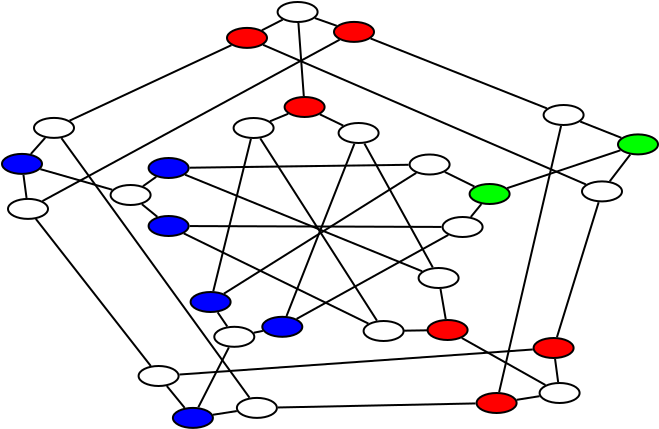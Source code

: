 <?xml version="1.0" encoding="UTF-8"?>
<dia:diagram xmlns:dia="http://www.lysator.liu.se/~alla/dia/">
  <dia:layer name="Background" visible="true" active="true">
    <dia:object type="Standard - Ellipse" version="0" id="O0">
      <dia:attribute name="obj_pos">
        <dia:point val="13.5,6.45"/>
      </dia:attribute>
      <dia:attribute name="obj_bb">
        <dia:rectangle val="13.45,6.4;15.55,7.5"/>
      </dia:attribute>
      <dia:attribute name="elem_corner">
        <dia:point val="13.5,6.45"/>
      </dia:attribute>
      <dia:attribute name="elem_width">
        <dia:real val="2"/>
      </dia:attribute>
      <dia:attribute name="elem_height">
        <dia:real val="1"/>
      </dia:attribute>
    </dia:object>
    <dia:object type="Standard - Ellipse" version="0" id="O1">
      <dia:attribute name="obj_pos">
        <dia:point val="18.75,6.7"/>
      </dia:attribute>
      <dia:attribute name="obj_bb">
        <dia:rectangle val="18.7,6.65;20.8,7.75"/>
      </dia:attribute>
      <dia:attribute name="elem_corner">
        <dia:point val="18.75,6.7"/>
      </dia:attribute>
      <dia:attribute name="elem_width">
        <dia:real val="2"/>
      </dia:attribute>
      <dia:attribute name="elem_height">
        <dia:real val="1"/>
      </dia:attribute>
    </dia:object>
    <dia:object type="Standard - Ellipse" version="0" id="O2">
      <dia:attribute name="obj_pos">
        <dia:point val="16.05,5.4"/>
      </dia:attribute>
      <dia:attribute name="obj_bb">
        <dia:rectangle val="16,5.35;18.1,6.45"/>
      </dia:attribute>
      <dia:attribute name="elem_corner">
        <dia:point val="16.05,5.4"/>
      </dia:attribute>
      <dia:attribute name="elem_width">
        <dia:real val="2"/>
      </dia:attribute>
      <dia:attribute name="elem_height">
        <dia:real val="1"/>
      </dia:attribute>
      <dia:attribute name="border_width">
        <dia:real val="0.1"/>
      </dia:attribute>
      <dia:attribute name="inner_color">
        <dia:color val="#ff0000"/>
      </dia:attribute>
    </dia:object>
    <dia:object type="Standard - Line" version="0" id="O3">
      <dia:attribute name="obj_pos">
        <dia:point val="15.318,6.613"/>
      </dia:attribute>
      <dia:attribute name="obj_bb">
        <dia:rectangle val="15.253,6.172;16.297,6.678"/>
      </dia:attribute>
      <dia:attribute name="conn_endpoints">
        <dia:point val="15.318,6.613"/>
        <dia:point val="16.232,6.237"/>
      </dia:attribute>
      <dia:attribute name="numcp">
        <dia:int val="1"/>
      </dia:attribute>
      <dia:connections>
        <dia:connection handle="0" to="O0" connection="8"/>
        <dia:connection handle="1" to="O2" connection="8"/>
      </dia:connections>
    </dia:object>
    <dia:object type="Standard - Line" version="0" id="O4">
      <dia:attribute name="obj_pos">
        <dia:point val="17.815,6.268"/>
      </dia:attribute>
      <dia:attribute name="obj_bb">
        <dia:rectangle val="17.749,6.202;19.051,6.898"/>
      </dia:attribute>
      <dia:attribute name="conn_endpoints">
        <dia:point val="17.815,6.268"/>
        <dia:point val="18.985,6.832"/>
      </dia:attribute>
      <dia:attribute name="numcp">
        <dia:int val="1"/>
      </dia:attribute>
      <dia:connections>
        <dia:connection handle="0" to="O2" connection="8"/>
        <dia:connection handle="1" to="O1" connection="8"/>
      </dia:connections>
    </dia:object>
    <dia:object type="Standard - Ellipse" version="0" id="O5">
      <dia:attribute name="obj_pos">
        <dia:point val="13.17,1.945"/>
      </dia:attribute>
      <dia:attribute name="obj_bb">
        <dia:rectangle val="13.12,1.895;15.22,2.995"/>
      </dia:attribute>
      <dia:attribute name="elem_corner">
        <dia:point val="13.17,1.945"/>
      </dia:attribute>
      <dia:attribute name="elem_width">
        <dia:real val="2"/>
      </dia:attribute>
      <dia:attribute name="elem_height">
        <dia:real val="1"/>
      </dia:attribute>
      <dia:attribute name="border_width">
        <dia:real val="0.1"/>
      </dia:attribute>
      <dia:attribute name="inner_color">
        <dia:color val="#ff0000"/>
      </dia:attribute>
      <dia:attribute name="aspect">
        <dia:enum val="1"/>
      </dia:attribute>
    </dia:object>
    <dia:object type="Standard - Ellipse" version="0" id="O6">
      <dia:attribute name="obj_pos">
        <dia:point val="18.52,1.645"/>
      </dia:attribute>
      <dia:attribute name="obj_bb">
        <dia:rectangle val="18.47,1.595;20.57,2.695"/>
      </dia:attribute>
      <dia:attribute name="elem_corner">
        <dia:point val="18.52,1.645"/>
      </dia:attribute>
      <dia:attribute name="elem_width">
        <dia:real val="2"/>
      </dia:attribute>
      <dia:attribute name="elem_height">
        <dia:real val="1"/>
      </dia:attribute>
      <dia:attribute name="border_width">
        <dia:real val="0.1"/>
      </dia:attribute>
      <dia:attribute name="inner_color">
        <dia:color val="#ff0000"/>
      </dia:attribute>
    </dia:object>
    <dia:object type="Standard - Ellipse" version="0" id="O7">
      <dia:attribute name="obj_pos">
        <dia:point val="15.7,0.65"/>
      </dia:attribute>
      <dia:attribute name="obj_bb">
        <dia:rectangle val="15.65,0.6;17.75,1.7"/>
      </dia:attribute>
      <dia:attribute name="elem_corner">
        <dia:point val="15.7,0.65"/>
      </dia:attribute>
      <dia:attribute name="elem_width">
        <dia:real val="2"/>
      </dia:attribute>
      <dia:attribute name="elem_height">
        <dia:real val="1"/>
      </dia:attribute>
    </dia:object>
    <dia:object type="Standard - Line" version="0" id="O8">
      <dia:attribute name="obj_pos">
        <dia:point val="14.912,2.065"/>
      </dia:attribute>
      <dia:attribute name="obj_bb">
        <dia:rectangle val="14.845,1.463;16.025,2.132"/>
      </dia:attribute>
      <dia:attribute name="conn_endpoints">
        <dia:point val="14.912,2.065"/>
        <dia:point val="15.958,1.53"/>
      </dia:attribute>
      <dia:attribute name="numcp">
        <dia:int val="1"/>
      </dia:attribute>
      <dia:connections>
        <dia:connection handle="0" to="O5" connection="8"/>
        <dia:connection handle="1" to="O7" connection="8"/>
      </dia:connections>
    </dia:object>
    <dia:object type="Standard - Line" version="0" id="O9">
      <dia:attribute name="obj_pos">
        <dia:point val="17.562,1.454"/>
      </dia:attribute>
      <dia:attribute name="obj_bb">
        <dia:rectangle val="17.498,1.39;18.722,1.905"/>
      </dia:attribute>
      <dia:attribute name="conn_endpoints">
        <dia:point val="17.562,1.454"/>
        <dia:point val="18.658,1.841"/>
      </dia:attribute>
      <dia:attribute name="numcp">
        <dia:int val="1"/>
      </dia:attribute>
      <dia:connections>
        <dia:connection handle="0" to="O7" connection="8"/>
        <dia:connection handle="1" to="O6" connection="8"/>
      </dia:connections>
    </dia:object>
    <dia:object type="Standard - Line" version="0" id="O10">
      <dia:attribute name="obj_pos">
        <dia:point val="16.74,1.699"/>
      </dia:attribute>
      <dia:attribute name="obj_bb">
        <dia:rectangle val="16.687,1.645;17.063,5.405"/>
      </dia:attribute>
      <dia:attribute name="conn_endpoints">
        <dia:point val="16.74,1.699"/>
        <dia:point val="17.01,5.351"/>
      </dia:attribute>
      <dia:attribute name="numcp">
        <dia:int val="1"/>
      </dia:attribute>
      <dia:connections>
        <dia:connection handle="0" to="O7" connection="8"/>
        <dia:connection handle="1" to="O2" connection="8"/>
      </dia:connections>
    </dia:object>
    <dia:object type="Standard - Ellipse" version="0" id="O11">
      <dia:attribute name="obj_pos">
        <dia:point val="9.25,11.35"/>
      </dia:attribute>
      <dia:attribute name="obj_bb">
        <dia:rectangle val="9.2,11.3;11.3,12.4"/>
      </dia:attribute>
      <dia:attribute name="elem_corner">
        <dia:point val="9.25,11.35"/>
      </dia:attribute>
      <dia:attribute name="elem_width">
        <dia:real val="2"/>
      </dia:attribute>
      <dia:attribute name="elem_height">
        <dia:real val="1"/>
      </dia:attribute>
      <dia:attribute name="border_width">
        <dia:real val="0.1"/>
      </dia:attribute>
      <dia:attribute name="inner_color">
        <dia:color val="#0000ff"/>
      </dia:attribute>
    </dia:object>
    <dia:object type="Standard - Ellipse" version="0" id="O12">
      <dia:attribute name="obj_pos">
        <dia:point val="9.25,8.45"/>
      </dia:attribute>
      <dia:attribute name="obj_bb">
        <dia:rectangle val="9.2,8.4;11.3,9.5"/>
      </dia:attribute>
      <dia:attribute name="elem_corner">
        <dia:point val="9.25,8.45"/>
      </dia:attribute>
      <dia:attribute name="elem_width">
        <dia:real val="2"/>
      </dia:attribute>
      <dia:attribute name="elem_height">
        <dia:real val="1"/>
      </dia:attribute>
      <dia:attribute name="border_width">
        <dia:real val="0.1"/>
      </dia:attribute>
      <dia:attribute name="inner_color">
        <dia:color val="#0000ff"/>
      </dia:attribute>
    </dia:object>
    <dia:object type="Standard - Ellipse" version="0" id="O13">
      <dia:attribute name="obj_pos">
        <dia:point val="7.35,9.8"/>
      </dia:attribute>
      <dia:attribute name="obj_bb">
        <dia:rectangle val="7.3,9.75;9.4,10.85"/>
      </dia:attribute>
      <dia:attribute name="elem_corner">
        <dia:point val="7.35,9.8"/>
      </dia:attribute>
      <dia:attribute name="elem_width">
        <dia:real val="2"/>
      </dia:attribute>
      <dia:attribute name="elem_height">
        <dia:real val="1"/>
      </dia:attribute>
    </dia:object>
    <dia:object type="Standard - Line" version="0" id="O14">
      <dia:attribute name="obj_pos">
        <dia:point val="9.688,11.392"/>
      </dia:attribute>
      <dia:attribute name="obj_bb">
        <dia:rectangle val="8.841,10.688;9.759,11.462"/>
      </dia:attribute>
      <dia:attribute name="conn_endpoints">
        <dia:point val="9.688,11.392"/>
        <dia:point val="8.912,10.758"/>
      </dia:attribute>
      <dia:attribute name="numcp">
        <dia:int val="1"/>
      </dia:attribute>
      <dia:connections>
        <dia:connection handle="0" to="O11" connection="8"/>
        <dia:connection handle="1" to="O13" connection="8"/>
      </dia:connections>
    </dia:object>
    <dia:object type="Standard - Line" version="0" id="O15">
      <dia:attribute name="obj_pos">
        <dia:point val="8.966,9.862"/>
      </dia:attribute>
      <dia:attribute name="obj_bb">
        <dia:rectangle val="8.897,9.318;9.703,9.932"/>
      </dia:attribute>
      <dia:attribute name="conn_endpoints">
        <dia:point val="8.966,9.862"/>
        <dia:point val="9.634,9.388"/>
      </dia:attribute>
      <dia:attribute name="numcp">
        <dia:int val="1"/>
      </dia:attribute>
      <dia:connections>
        <dia:connection handle="0" to="O13" connection="8"/>
        <dia:connection handle="1" to="O12" connection="8"/>
      </dia:connections>
    </dia:object>
    <dia:object type="Standard - Ellipse" version="0" id="O16">
      <dia:attribute name="obj_pos">
        <dia:point val="2.22,10.495"/>
      </dia:attribute>
      <dia:attribute name="obj_bb">
        <dia:rectangle val="2.17,10.445;4.27,11.545"/>
      </dia:attribute>
      <dia:attribute name="elem_corner">
        <dia:point val="2.22,10.495"/>
      </dia:attribute>
      <dia:attribute name="elem_width">
        <dia:real val="2"/>
      </dia:attribute>
      <dia:attribute name="elem_height">
        <dia:real val="1"/>
      </dia:attribute>
    </dia:object>
    <dia:object type="Standard - Ellipse" version="0" id="O17">
      <dia:attribute name="obj_pos">
        <dia:point val="3.52,6.445"/>
      </dia:attribute>
      <dia:attribute name="obj_bb">
        <dia:rectangle val="3.47,6.395;5.57,7.495"/>
      </dia:attribute>
      <dia:attribute name="elem_corner">
        <dia:point val="3.52,6.445"/>
      </dia:attribute>
      <dia:attribute name="elem_width">
        <dia:real val="2"/>
      </dia:attribute>
      <dia:attribute name="elem_height">
        <dia:real val="1"/>
      </dia:attribute>
    </dia:object>
    <dia:object type="Standard - Ellipse" version="0" id="O18">
      <dia:attribute name="obj_pos">
        <dia:point val="1.92,8.245"/>
      </dia:attribute>
      <dia:attribute name="obj_bb">
        <dia:rectangle val="1.87,8.195;3.97,9.295"/>
      </dia:attribute>
      <dia:attribute name="elem_corner">
        <dia:point val="1.92,8.245"/>
      </dia:attribute>
      <dia:attribute name="elem_width">
        <dia:real val="2"/>
      </dia:attribute>
      <dia:attribute name="elem_height">
        <dia:real val="1"/>
      </dia:attribute>
      <dia:attribute name="border_width">
        <dia:real val="0.1"/>
      </dia:attribute>
      <dia:attribute name="inner_color">
        <dia:color val="#0000ff"/>
      </dia:attribute>
    </dia:object>
    <dia:object type="Standard - Line" version="0" id="O19">
      <dia:attribute name="obj_pos">
        <dia:point val="3.147,10.448"/>
      </dia:attribute>
      <dia:attribute name="obj_bb">
        <dia:rectangle val="2.937,9.236;3.203,10.504"/>
      </dia:attribute>
      <dia:attribute name="conn_endpoints">
        <dia:point val="3.147,10.448"/>
        <dia:point val="2.993,9.292"/>
      </dia:attribute>
      <dia:attribute name="numcp">
        <dia:int val="1"/>
      </dia:attribute>
      <dia:connections>
        <dia:connection handle="0" to="O16" connection="8"/>
        <dia:connection handle="1" to="O18" connection="8"/>
      </dia:connections>
    </dia:object>
    <dia:object type="Standard - Line" version="0" id="O20">
      <dia:attribute name="obj_pos">
        <dia:point val="3.359,8.251"/>
      </dia:attribute>
      <dia:attribute name="obj_bb">
        <dia:rectangle val="3.289,7.369;4.151,8.321"/>
      </dia:attribute>
      <dia:attribute name="conn_endpoints">
        <dia:point val="3.359,8.251"/>
        <dia:point val="4.081,7.439"/>
      </dia:attribute>
      <dia:attribute name="numcp">
        <dia:int val="1"/>
      </dia:attribute>
      <dia:connections>
        <dia:connection handle="0" to="O18" connection="8"/>
        <dia:connection handle="1" to="O17" connection="8"/>
      </dia:connections>
    </dia:object>
    <dia:object type="Standard - Line" version="0" id="O21">
      <dia:attribute name="obj_pos">
        <dia:point val="3.835,9.007"/>
      </dia:attribute>
      <dia:attribute name="obj_bb">
        <dia:rectangle val="3.774,8.945;7.496,10.1"/>
      </dia:attribute>
      <dia:attribute name="conn_endpoints">
        <dia:point val="3.835,9.007"/>
        <dia:point val="7.435,10.038"/>
      </dia:attribute>
      <dia:attribute name="numcp">
        <dia:int val="1"/>
      </dia:attribute>
      <dia:connections>
        <dia:connection handle="0" to="O18" connection="8"/>
        <dia:connection handle="1" to="O13" connection="8"/>
      </dia:connections>
    </dia:object>
    <dia:object type="Standard - Ellipse" version="0" id="O22">
      <dia:attribute name="obj_pos">
        <dia:point val="25.65,20.2"/>
      </dia:attribute>
      <dia:attribute name="obj_bb">
        <dia:rectangle val="25.6,20.15;27.7,21.25"/>
      </dia:attribute>
      <dia:attribute name="elem_corner">
        <dia:point val="25.65,20.2"/>
      </dia:attribute>
      <dia:attribute name="elem_width">
        <dia:real val="2"/>
      </dia:attribute>
      <dia:attribute name="elem_height">
        <dia:real val="1"/>
      </dia:attribute>
      <dia:attribute name="border_width">
        <dia:real val="0.1"/>
      </dia:attribute>
      <dia:attribute name="inner_color">
        <dia:color val="#ff0000"/>
      </dia:attribute>
    </dia:object>
    <dia:object type="Standard - Ellipse" version="0" id="O23">
      <dia:attribute name="obj_pos">
        <dia:point val="28.5,17.45"/>
      </dia:attribute>
      <dia:attribute name="obj_bb">
        <dia:rectangle val="28.45,17.4;30.55,18.5"/>
      </dia:attribute>
      <dia:attribute name="elem_corner">
        <dia:point val="28.5,17.45"/>
      </dia:attribute>
      <dia:attribute name="elem_width">
        <dia:real val="2"/>
      </dia:attribute>
      <dia:attribute name="elem_height">
        <dia:real val="1"/>
      </dia:attribute>
      <dia:attribute name="border_width">
        <dia:real val="0.1"/>
      </dia:attribute>
      <dia:attribute name="inner_color">
        <dia:color val="#ff0000"/>
      </dia:attribute>
    </dia:object>
    <dia:object type="Standard - Ellipse" version="0" id="O24">
      <dia:attribute name="obj_pos">
        <dia:point val="28.8,19.7"/>
      </dia:attribute>
      <dia:attribute name="obj_bb">
        <dia:rectangle val="28.75,19.65;30.85,20.75"/>
      </dia:attribute>
      <dia:attribute name="elem_corner">
        <dia:point val="28.8,19.7"/>
      </dia:attribute>
      <dia:attribute name="elem_width">
        <dia:real val="2"/>
      </dia:attribute>
      <dia:attribute name="elem_height">
        <dia:real val="1"/>
      </dia:attribute>
    </dia:object>
    <dia:object type="Standard - Line" version="0" id="O25">
      <dia:attribute name="obj_pos">
        <dia:point val="27.65,20.541"/>
      </dia:attribute>
      <dia:attribute name="obj_bb">
        <dia:rectangle val="27.593,20.302;28.858,20.599"/>
      </dia:attribute>
      <dia:attribute name="conn_endpoints">
        <dia:point val="27.65,20.541"/>
        <dia:point val="28.8,20.359"/>
      </dia:attribute>
      <dia:attribute name="numcp">
        <dia:int val="1"/>
      </dia:attribute>
      <dia:connections>
        <dia:connection handle="0" to="O22" connection="8"/>
        <dia:connection handle="1" to="O24" connection="8"/>
      </dia:connections>
    </dia:object>
    <dia:object type="Standard - Line" version="0" id="O26">
      <dia:attribute name="obj_pos">
        <dia:point val="29.727,19.653"/>
      </dia:attribute>
      <dia:attribute name="obj_bb">
        <dia:rectangle val="29.517,18.441;29.783,19.709"/>
      </dia:attribute>
      <dia:attribute name="conn_endpoints">
        <dia:point val="29.727,19.653"/>
        <dia:point val="29.573,18.497"/>
      </dia:attribute>
      <dia:attribute name="numcp">
        <dia:int val="1"/>
      </dia:attribute>
      <dia:connections>
        <dia:connection handle="0" to="O24" connection="8"/>
        <dia:connection handle="1" to="O23" connection="8"/>
      </dia:connections>
    </dia:object>
    <dia:object type="Standard - Ellipse" version="0" id="O27">
      <dia:attribute name="obj_pos">
        <dia:point val="20,16.6"/>
      </dia:attribute>
      <dia:attribute name="obj_bb">
        <dia:rectangle val="19.95,16.55;22.05,17.65"/>
      </dia:attribute>
      <dia:attribute name="elem_corner">
        <dia:point val="20,16.6"/>
      </dia:attribute>
      <dia:attribute name="elem_width">
        <dia:real val="2"/>
      </dia:attribute>
      <dia:attribute name="elem_height">
        <dia:real val="1"/>
      </dia:attribute>
    </dia:object>
    <dia:object type="Standard - Ellipse" version="0" id="O28">
      <dia:attribute name="obj_pos">
        <dia:point val="22.75,13.95"/>
      </dia:attribute>
      <dia:attribute name="obj_bb">
        <dia:rectangle val="22.7,13.9;24.8,15"/>
      </dia:attribute>
      <dia:attribute name="elem_corner">
        <dia:point val="22.75,13.95"/>
      </dia:attribute>
      <dia:attribute name="elem_width">
        <dia:real val="2"/>
      </dia:attribute>
      <dia:attribute name="elem_height">
        <dia:real val="1"/>
      </dia:attribute>
    </dia:object>
    <dia:object type="Standard - Ellipse" version="0" id="O29">
      <dia:attribute name="obj_pos">
        <dia:point val="23.2,16.55"/>
      </dia:attribute>
      <dia:attribute name="obj_bb">
        <dia:rectangle val="23.15,16.5;25.25,17.6"/>
      </dia:attribute>
      <dia:attribute name="elem_corner">
        <dia:point val="23.2,16.55"/>
      </dia:attribute>
      <dia:attribute name="elem_width">
        <dia:real val="2"/>
      </dia:attribute>
      <dia:attribute name="elem_height">
        <dia:real val="1"/>
      </dia:attribute>
      <dia:attribute name="border_width">
        <dia:real val="0.1"/>
      </dia:attribute>
      <dia:attribute name="inner_color">
        <dia:color val="#ff0000"/>
      </dia:attribute>
    </dia:object>
    <dia:object type="Standard - Line" version="0" id="O30">
      <dia:attribute name="obj_pos">
        <dia:point val="22.025,17.084"/>
      </dia:attribute>
      <dia:attribute name="obj_bb">
        <dia:rectangle val="21.974,17.015;23.226,17.135"/>
      </dia:attribute>
      <dia:attribute name="conn_endpoints">
        <dia:point val="22.025,17.084"/>
        <dia:point val="23.175,17.066"/>
      </dia:attribute>
      <dia:attribute name="numcp">
        <dia:int val="1"/>
      </dia:attribute>
      <dia:connections>
        <dia:connection handle="0" to="O27" connection="8"/>
        <dia:connection handle="1" to="O29" connection="8"/>
      </dia:connections>
    </dia:object>
    <dia:object type="Standard - Line" version="0" id="O31">
      <dia:attribute name="obj_pos">
        <dia:point val="24.105,16.503"/>
      </dia:attribute>
      <dia:attribute name="obj_bb">
        <dia:rectangle val="23.787,14.94;24.163,16.56"/>
      </dia:attribute>
      <dia:attribute name="conn_endpoints">
        <dia:point val="24.105,16.503"/>
        <dia:point val="23.845,14.998"/>
      </dia:attribute>
      <dia:attribute name="numcp">
        <dia:int val="1"/>
      </dia:attribute>
      <dia:connections>
        <dia:connection handle="0" to="O29" connection="8"/>
        <dia:connection handle="1" to="O28" connection="8"/>
      </dia:connections>
    </dia:object>
    <dia:object type="Standard - Line" version="0" id="O32">
      <dia:attribute name="obj_pos">
        <dia:point val="24.907,17.448"/>
      </dia:attribute>
      <dia:attribute name="obj_bb">
        <dia:rectangle val="24.839,17.38;29.161,19.87"/>
      </dia:attribute>
      <dia:attribute name="conn_endpoints">
        <dia:point val="24.907,17.448"/>
        <dia:point val="29.093,19.802"/>
      </dia:attribute>
      <dia:attribute name="numcp">
        <dia:int val="1"/>
      </dia:attribute>
      <dia:connections>
        <dia:connection handle="0" to="O29" connection="8"/>
        <dia:connection handle="1" to="O24" connection="8"/>
      </dia:connections>
    </dia:object>
    <dia:object type="Standard - Ellipse" version="0" id="O33">
      <dia:attribute name="obj_pos">
        <dia:point val="8.75,18.85"/>
      </dia:attribute>
      <dia:attribute name="obj_bb">
        <dia:rectangle val="8.7,18.8;10.8,19.9"/>
      </dia:attribute>
      <dia:attribute name="elem_corner">
        <dia:point val="8.75,18.85"/>
      </dia:attribute>
      <dia:attribute name="elem_width">
        <dia:real val="2"/>
      </dia:attribute>
      <dia:attribute name="elem_height">
        <dia:real val="1"/>
      </dia:attribute>
    </dia:object>
    <dia:object type="Standard - Ellipse" version="0" id="O34">
      <dia:attribute name="obj_pos">
        <dia:point val="13.665,20.445"/>
      </dia:attribute>
      <dia:attribute name="obj_bb">
        <dia:rectangle val="13.615,20.395;15.715,21.495"/>
      </dia:attribute>
      <dia:attribute name="elem_corner">
        <dia:point val="13.665,20.445"/>
      </dia:attribute>
      <dia:attribute name="elem_width">
        <dia:real val="2"/>
      </dia:attribute>
      <dia:attribute name="elem_height">
        <dia:real val="1"/>
      </dia:attribute>
    </dia:object>
    <dia:object type="Standard - Ellipse" version="0" id="O35">
      <dia:attribute name="obj_pos">
        <dia:point val="10.465,20.945"/>
      </dia:attribute>
      <dia:attribute name="obj_bb">
        <dia:rectangle val="10.415,20.895;12.515,21.995"/>
      </dia:attribute>
      <dia:attribute name="elem_corner">
        <dia:point val="10.465,20.945"/>
      </dia:attribute>
      <dia:attribute name="elem_width">
        <dia:real val="2"/>
      </dia:attribute>
      <dia:attribute name="elem_height">
        <dia:real val="1"/>
      </dia:attribute>
      <dia:attribute name="border_width">
        <dia:real val="0.1"/>
      </dia:attribute>
      <dia:attribute name="inner_color">
        <dia:color val="#0000ff"/>
      </dia:attribute>
      <dia:attribute name="aspect">
        <dia:enum val="1"/>
      </dia:attribute>
    </dia:object>
    <dia:object type="Standard - Line" version="0" id="O36">
      <dia:attribute name="obj_pos">
        <dia:point val="10.161,19.852"/>
      </dia:attribute>
      <dia:attribute name="obj_bb">
        <dia:rectangle val="10.09,19.781;11.125,21.014"/>
      </dia:attribute>
      <dia:attribute name="conn_endpoints">
        <dia:point val="10.161,19.852"/>
        <dia:point val="11.055,20.944"/>
      </dia:attribute>
      <dia:attribute name="numcp">
        <dia:int val="1"/>
      </dia:attribute>
      <dia:connections>
        <dia:connection handle="0" to="O33" connection="8"/>
        <dia:connection handle="1" to="O35" connection="8"/>
      </dia:connections>
    </dia:object>
    <dia:object type="Standard - Line" version="0" id="O37">
      <dia:attribute name="obj_pos">
        <dia:point val="12.469,21.288"/>
      </dia:attribute>
      <dia:attribute name="obj_bb">
        <dia:rectangle val="12.412,21.045;13.718,21.345"/>
      </dia:attribute>
      <dia:attribute name="conn_endpoints">
        <dia:point val="12.469,21.288"/>
        <dia:point val="13.661,21.102"/>
      </dia:attribute>
      <dia:attribute name="numcp">
        <dia:int val="1"/>
      </dia:attribute>
      <dia:connections>
        <dia:connection handle="0" to="O35" connection="8"/>
        <dia:connection handle="1" to="O34" connection="8"/>
      </dia:connections>
    </dia:object>
    <dia:object type="Standard - Ellipse" version="0" id="O38">
      <dia:attribute name="obj_pos">
        <dia:point val="11.35,15.15"/>
      </dia:attribute>
      <dia:attribute name="obj_bb">
        <dia:rectangle val="11.3,15.1;13.4,16.2"/>
      </dia:attribute>
      <dia:attribute name="elem_corner">
        <dia:point val="11.35,15.15"/>
      </dia:attribute>
      <dia:attribute name="elem_width">
        <dia:real val="2"/>
      </dia:attribute>
      <dia:attribute name="elem_height">
        <dia:real val="1"/>
      </dia:attribute>
      <dia:attribute name="border_width">
        <dia:real val="0.1"/>
      </dia:attribute>
      <dia:attribute name="inner_color">
        <dia:color val="#0000ff"/>
      </dia:attribute>
    </dia:object>
    <dia:object type="Standard - Ellipse" version="0" id="O39">
      <dia:attribute name="obj_pos">
        <dia:point val="14.935,16.39"/>
      </dia:attribute>
      <dia:attribute name="obj_bb">
        <dia:rectangle val="14.885,16.34;16.985,17.44"/>
      </dia:attribute>
      <dia:attribute name="elem_corner">
        <dia:point val="14.935,16.39"/>
      </dia:attribute>
      <dia:attribute name="elem_width">
        <dia:real val="2"/>
      </dia:attribute>
      <dia:attribute name="elem_height">
        <dia:real val="1"/>
      </dia:attribute>
      <dia:attribute name="border_width">
        <dia:real val="0.1"/>
      </dia:attribute>
      <dia:attribute name="inner_color">
        <dia:color val="#0000ff"/>
      </dia:attribute>
    </dia:object>
    <dia:object type="Standard - Ellipse" version="0" id="O40">
      <dia:attribute name="obj_pos">
        <dia:point val="12.535,16.89"/>
      </dia:attribute>
      <dia:attribute name="obj_bb">
        <dia:rectangle val="12.485,16.84;14.585,17.94"/>
      </dia:attribute>
      <dia:attribute name="elem_corner">
        <dia:point val="12.535,16.89"/>
      </dia:attribute>
      <dia:attribute name="elem_width">
        <dia:real val="2"/>
      </dia:attribute>
      <dia:attribute name="elem_height">
        <dia:real val="1"/>
      </dia:attribute>
    </dia:object>
    <dia:object type="Standard - Line" version="0" id="O41">
      <dia:attribute name="obj_pos">
        <dia:point val="12.7,16.164"/>
      </dia:attribute>
      <dia:attribute name="obj_bb">
        <dia:rectangle val="12.631,16.095;13.254,16.945"/>
      </dia:attribute>
      <dia:attribute name="conn_endpoints">
        <dia:point val="12.7,16.164"/>
        <dia:point val="13.185,16.876"/>
      </dia:attribute>
      <dia:attribute name="numcp">
        <dia:int val="1"/>
      </dia:attribute>
      <dia:connections>
        <dia:connection handle="0" to="O38" connection="8"/>
        <dia:connection handle="1" to="O40" connection="8"/>
      </dia:connections>
    </dia:object>
    <dia:object type="Standard - Line" version="0" id="O42">
      <dia:attribute name="obj_pos">
        <dia:point val="14.507,17.188"/>
      </dia:attribute>
      <dia:attribute name="obj_bb">
        <dia:rectangle val="14.447,17.033;15.023,17.247"/>
      </dia:attribute>
      <dia:attribute name="conn_endpoints">
        <dia:point val="14.507,17.188"/>
        <dia:point val="14.963,17.092"/>
      </dia:attribute>
      <dia:attribute name="numcp">
        <dia:int val="1"/>
      </dia:attribute>
      <dia:connections>
        <dia:connection handle="0" to="O40" connection="8"/>
        <dia:connection handle="1" to="O39" connection="8"/>
      </dia:connections>
    </dia:object>
    <dia:object type="Standard - Line" version="0" id="O43">
      <dia:attribute name="obj_pos">
        <dia:point val="13.265,17.919"/>
      </dia:attribute>
      <dia:attribute name="obj_bb">
        <dia:rectangle val="11.668,17.852;13.332,20.983"/>
      </dia:attribute>
      <dia:attribute name="conn_endpoints">
        <dia:point val="13.265,17.919"/>
        <dia:point val="11.735,20.916"/>
      </dia:attribute>
      <dia:attribute name="numcp">
        <dia:int val="1"/>
      </dia:attribute>
      <dia:connections>
        <dia:connection handle="0" to="O40" connection="8"/>
        <dia:connection handle="1" to="O35" connection="8"/>
      </dia:connections>
    </dia:object>
    <dia:object type="Standard - Ellipse" version="0" id="O44">
      <dia:attribute name="obj_pos">
        <dia:point val="22.3,8.275"/>
      </dia:attribute>
      <dia:attribute name="obj_bb">
        <dia:rectangle val="22.25,8.225;24.35,9.325"/>
      </dia:attribute>
      <dia:attribute name="elem_corner">
        <dia:point val="22.3,8.275"/>
      </dia:attribute>
      <dia:attribute name="elem_width">
        <dia:real val="2"/>
      </dia:attribute>
      <dia:attribute name="elem_height">
        <dia:real val="1"/>
      </dia:attribute>
      <dia:attribute name="aspect">
        <dia:enum val="1"/>
      </dia:attribute>
    </dia:object>
    <dia:object type="Standard - Ellipse" version="0" id="O45">
      <dia:attribute name="obj_pos">
        <dia:point val="23.95,11.4"/>
      </dia:attribute>
      <dia:attribute name="obj_bb">
        <dia:rectangle val="23.9,11.35;26,12.45"/>
      </dia:attribute>
      <dia:attribute name="elem_corner">
        <dia:point val="23.95,11.4"/>
      </dia:attribute>
      <dia:attribute name="elem_width">
        <dia:real val="2"/>
      </dia:attribute>
      <dia:attribute name="elem_height">
        <dia:real val="1"/>
      </dia:attribute>
      <dia:attribute name="aspect">
        <dia:enum val="1"/>
      </dia:attribute>
    </dia:object>
    <dia:object type="Standard - Ellipse" version="0" id="O46">
      <dia:attribute name="obj_pos">
        <dia:point val="25.3,9.75"/>
      </dia:attribute>
      <dia:attribute name="obj_bb">
        <dia:rectangle val="25.25,9.7;27.35,10.8"/>
      </dia:attribute>
      <dia:attribute name="elem_corner">
        <dia:point val="25.3,9.75"/>
      </dia:attribute>
      <dia:attribute name="elem_width">
        <dia:real val="2"/>
      </dia:attribute>
      <dia:attribute name="elem_height">
        <dia:real val="1"/>
      </dia:attribute>
      <dia:attribute name="border_width">
        <dia:real val="0.1"/>
      </dia:attribute>
      <dia:attribute name="inner_color">
        <dia:color val="#00ff00"/>
      </dia:attribute>
      <dia:attribute name="aspect">
        <dia:enum val="1"/>
      </dia:attribute>
    </dia:object>
    <dia:object type="Standard - Line" version="0" id="O47">
      <dia:attribute name="obj_pos">
        <dia:point val="24.057,9.147"/>
      </dia:attribute>
      <dia:attribute name="obj_bb">
        <dia:rectangle val="23.99,9.08;25.61,9.945"/>
      </dia:attribute>
      <dia:attribute name="conn_endpoints">
        <dia:point val="24.057,9.147"/>
        <dia:point val="25.543,9.878"/>
      </dia:attribute>
      <dia:attribute name="numcp">
        <dia:int val="1"/>
      </dia:attribute>
      <dia:connections>
        <dia:connection handle="0" to="O44" connection="8"/>
        <dia:connection handle="1" to="O46" connection="8"/>
      </dia:connections>
    </dia:object>
    <dia:object type="Standard - Line" version="0" id="O48">
      <dia:attribute name="obj_pos">
        <dia:point val="25.89,10.752"/>
      </dia:attribute>
      <dia:attribute name="obj_bb">
        <dia:rectangle val="25.29,10.681;25.96,11.469"/>
      </dia:attribute>
      <dia:attribute name="conn_endpoints">
        <dia:point val="25.89,10.752"/>
        <dia:point val="25.36,11.399"/>
      </dia:attribute>
      <dia:attribute name="numcp">
        <dia:int val="1"/>
      </dia:attribute>
      <dia:connections>
        <dia:connection handle="0" to="O46" connection="8"/>
        <dia:connection handle="1" to="O45" connection="8"/>
      </dia:connections>
    </dia:object>
    <dia:object type="Standard - Ellipse" version="0" id="O49">
      <dia:attribute name="obj_pos">
        <dia:point val="29,5.8"/>
      </dia:attribute>
      <dia:attribute name="obj_bb">
        <dia:rectangle val="28.95,5.75;31.05,6.85"/>
      </dia:attribute>
      <dia:attribute name="elem_corner">
        <dia:point val="29,5.8"/>
      </dia:attribute>
      <dia:attribute name="elem_width">
        <dia:real val="2"/>
      </dia:attribute>
      <dia:attribute name="elem_height">
        <dia:real val="1"/>
      </dia:attribute>
    </dia:object>
    <dia:object type="Standard - Ellipse" version="0" id="O50">
      <dia:attribute name="obj_pos">
        <dia:point val="30.92,9.62"/>
      </dia:attribute>
      <dia:attribute name="obj_bb">
        <dia:rectangle val="30.87,9.57;32.97,10.67"/>
      </dia:attribute>
      <dia:attribute name="elem_corner">
        <dia:point val="30.92,9.62"/>
      </dia:attribute>
      <dia:attribute name="elem_width">
        <dia:real val="2"/>
      </dia:attribute>
      <dia:attribute name="elem_height">
        <dia:real val="1"/>
      </dia:attribute>
    </dia:object>
    <dia:object type="Standard - Ellipse" version="0" id="O51">
      <dia:attribute name="obj_pos">
        <dia:point val="32.72,7.27"/>
      </dia:attribute>
      <dia:attribute name="obj_bb">
        <dia:rectangle val="32.67,7.22;34.77,8.32"/>
      </dia:attribute>
      <dia:attribute name="elem_corner">
        <dia:point val="32.72,7.27"/>
      </dia:attribute>
      <dia:attribute name="elem_width">
        <dia:real val="2"/>
      </dia:attribute>
      <dia:attribute name="elem_height">
        <dia:real val="1"/>
      </dia:attribute>
      <dia:attribute name="border_width">
        <dia:real val="0.1"/>
      </dia:attribute>
      <dia:attribute name="inner_color">
        <dia:color val="#00ff00"/>
      </dia:attribute>
      <dia:attribute name="aspect">
        <dia:enum val="1"/>
      </dia:attribute>
    </dia:object>
    <dia:object type="Standard - Line" version="0" id="O52">
      <dia:attribute name="obj_pos">
        <dia:point val="30.83,6.628"/>
      </dia:attribute>
      <dia:attribute name="obj_bb">
        <dia:rectangle val="30.765,6.563;32.955,7.507"/>
      </dia:attribute>
      <dia:attribute name="conn_endpoints">
        <dia:point val="30.83,6.628"/>
        <dia:point val="32.89,7.442"/>
      </dia:attribute>
      <dia:attribute name="numcp">
        <dia:int val="1"/>
      </dia:attribute>
      <dia:connections>
        <dia:connection handle="0" to="O49" connection="8"/>
        <dia:connection handle="1" to="O51" connection="8"/>
      </dia:connections>
    </dia:object>
    <dia:object type="Standard - Line" version="0" id="O53">
      <dia:attribute name="obj_pos">
        <dia:point val="33.332,8.276"/>
      </dia:attribute>
      <dia:attribute name="obj_bb">
        <dia:rectangle val="32.237,8.206;33.403,9.684"/>
      </dia:attribute>
      <dia:attribute name="conn_endpoints">
        <dia:point val="33.332,8.276"/>
        <dia:point val="32.308,9.614"/>
      </dia:attribute>
      <dia:attribute name="numcp">
        <dia:int val="1"/>
      </dia:attribute>
      <dia:connections>
        <dia:connection handle="0" to="O51" connection="8"/>
        <dia:connection handle="1" to="O50" connection="8"/>
      </dia:connections>
    </dia:object>
    <dia:object type="Standard - Line" version="0" id="O54">
      <dia:attribute name="obj_pos">
        <dia:point val="32.841,8.064"/>
      </dia:attribute>
      <dia:attribute name="obj_bb">
        <dia:rectangle val="27.116,8.001;32.904,10.02"/>
      </dia:attribute>
      <dia:attribute name="conn_endpoints">
        <dia:point val="32.841,8.064"/>
        <dia:point val="27.179,9.956"/>
      </dia:attribute>
      <dia:attribute name="numcp">
        <dia:int val="1"/>
      </dia:attribute>
      <dia:connections>
        <dia:connection handle="0" to="O51" connection="8"/>
        <dia:connection handle="1" to="O46" connection="8"/>
      </dia:connections>
    </dia:object>
    <dia:object type="Standard - Line" version="0" id="O55">
      <dia:attribute name="obj_pos">
        <dia:point val="22.636,9.192"/>
      </dia:attribute>
      <dia:attribute name="obj_bb">
        <dia:rectangle val="12.945,9.123;22.705,15.302"/>
      </dia:attribute>
      <dia:attribute name="conn_endpoints">
        <dia:point val="22.636,9.192"/>
        <dia:point val="13.014,15.233"/>
      </dia:attribute>
      <dia:attribute name="numcp">
        <dia:int val="1"/>
      </dia:attribute>
      <dia:connections>
        <dia:connection handle="0" to="O44" connection="8"/>
        <dia:connection handle="1" to="O38" connection="8"/>
      </dia:connections>
    </dia:object>
    <dia:object type="Standard - Line" version="0" id="O56">
      <dia:attribute name="obj_pos">
        <dia:point val="20.35,2.474"/>
      </dia:attribute>
      <dia:attribute name="obj_bb">
        <dia:rectangle val="20.285,2.409;29.235,6.036"/>
      </dia:attribute>
      <dia:attribute name="conn_endpoints">
        <dia:point val="20.35,2.474"/>
        <dia:point val="29.17,5.971"/>
      </dia:attribute>
      <dia:attribute name="numcp">
        <dia:int val="1"/>
      </dia:attribute>
      <dia:connections>
        <dia:connection handle="0" to="O6" connection="8"/>
        <dia:connection handle="1" to="O49" connection="8"/>
      </dia:connections>
    </dia:object>
    <dia:object type="Standard - Line" version="0" id="O57">
      <dia:attribute name="obj_pos">
        <dia:point val="31.753,10.662"/>
      </dia:attribute>
      <dia:attribute name="obj_bb">
        <dia:rectangle val="29.605,10.599;31.815,17.471"/>
      </dia:attribute>
      <dia:attribute name="conn_endpoints">
        <dia:point val="31.753,10.662"/>
        <dia:point val="29.667,17.409"/>
      </dia:attribute>
      <dia:attribute name="numcp">
        <dia:int val="1"/>
      </dia:attribute>
      <dia:connections>
        <dia:connection handle="0" to="O50" connection="8"/>
        <dia:connection handle="1" to="O23" connection="8"/>
      </dia:connections>
    </dia:object>
    <dia:object type="Standard - Line" version="0" id="O58">
      <dia:attribute name="obj_pos">
        <dia:point val="25.601,20.721"/>
      </dia:attribute>
      <dia:attribute name="obj_bb">
        <dia:rectangle val="15.663,20.67;25.652,20.975"/>
      </dia:attribute>
      <dia:attribute name="conn_endpoints">
        <dia:point val="25.601,20.721"/>
        <dia:point val="15.714,20.924"/>
      </dia:attribute>
      <dia:attribute name="numcp">
        <dia:int val="1"/>
      </dia:attribute>
      <dia:connections>
        <dia:connection handle="0" to="O22" connection="8"/>
        <dia:connection handle="1" to="O34" connection="8"/>
      </dia:connections>
    </dia:object>
    <dia:object type="Standard - Line" version="0" id="O59">
      <dia:attribute name="obj_pos">
        <dia:point val="9.361,18.852"/>
      </dia:attribute>
      <dia:attribute name="obj_bb">
        <dia:rectangle val="3.539,11.422;9.431,18.922"/>
      </dia:attribute>
      <dia:attribute name="conn_endpoints">
        <dia:point val="9.361,18.852"/>
        <dia:point val="3.609,11.493"/>
      </dia:attribute>
      <dia:attribute name="numcp">
        <dia:int val="1"/>
      </dia:attribute>
      <dia:connections>
        <dia:connection handle="0" to="O33" connection="8"/>
        <dia:connection handle="1" to="O16" connection="8"/>
      </dia:connections>
    </dia:object>
    <dia:object type="Standard - Line" version="0" id="O60">
      <dia:attribute name="obj_pos">
        <dia:point val="5.295,6.584"/>
      </dia:attribute>
      <dia:attribute name="obj_bb">
        <dia:rectangle val="5.229,2.74;13.461,6.65"/>
      </dia:attribute>
      <dia:attribute name="conn_endpoints">
        <dia:point val="5.295,6.584"/>
        <dia:point val="13.395,2.806"/>
      </dia:attribute>
      <dia:attribute name="numcp">
        <dia:int val="1"/>
      </dia:attribute>
      <dia:connections>
        <dia:connection handle="0" to="O17" connection="8"/>
        <dia:connection handle="1" to="O5" connection="8"/>
      </dia:connections>
    </dia:object>
    <dia:object type="Standard - Line" version="0" id="O61">
      <dia:attribute name="obj_pos">
        <dia:point val="14.972,2.792"/>
      </dia:attribute>
      <dia:attribute name="obj_bb">
        <dia:rectangle val="14.906,2.726;31.183,9.839"/>
      </dia:attribute>
      <dia:attribute name="conn_endpoints">
        <dia:point val="14.972,2.792"/>
        <dia:point val="31.118,9.773"/>
      </dia:attribute>
      <dia:attribute name="numcp">
        <dia:int val="1"/>
      </dia:attribute>
      <dia:connections>
        <dia:connection handle="0" to="O5" connection="8"/>
        <dia:connection handle="1" to="O50" connection="8"/>
      </dia:connections>
    </dia:object>
    <dia:object type="Standard - Line" version="0" id="O62">
      <dia:attribute name="obj_pos">
        <dia:point val="29.873,6.845"/>
      </dia:attribute>
      <dia:attribute name="obj_bb">
        <dia:rectangle val="26.717,6.785;29.933,20.215"/>
      </dia:attribute>
      <dia:attribute name="conn_endpoints">
        <dia:point val="29.873,6.845"/>
        <dia:point val="26.777,20.155"/>
      </dia:attribute>
      <dia:attribute name="numcp">
        <dia:int val="1"/>
      </dia:attribute>
      <dia:connections>
        <dia:connection handle="0" to="O49" connection="8"/>
        <dia:connection handle="1" to="O22" connection="8"/>
      </dia:connections>
    </dia:object>
    <dia:object type="Standard - Line" version="0" id="O63">
      <dia:attribute name="obj_pos">
        <dia:point val="28.46,18.024"/>
      </dia:attribute>
      <dia:attribute name="obj_bb">
        <dia:rectangle val="10.736,17.97;28.514,19.33"/>
      </dia:attribute>
      <dia:attribute name="conn_endpoints">
        <dia:point val="28.46,18.024"/>
        <dia:point val="10.79,19.276"/>
      </dia:attribute>
      <dia:attribute name="numcp">
        <dia:int val="1"/>
      </dia:attribute>
      <dia:connections>
        <dia:connection handle="0" to="O23" connection="8"/>
        <dia:connection handle="1" to="O33" connection="8"/>
      </dia:connections>
    </dia:object>
    <dia:object type="Standard - Line" version="0" id="O64">
      <dia:attribute name="obj_pos">
        <dia:point val="14.295,20.435"/>
      </dia:attribute>
      <dia:attribute name="obj_bb">
        <dia:rectangle val="4.82,7.385;14.365,20.505"/>
      </dia:attribute>
      <dia:attribute name="conn_endpoints">
        <dia:point val="14.295,20.435"/>
        <dia:point val="4.89,7.455"/>
      </dia:attribute>
      <dia:attribute name="numcp">
        <dia:int val="1"/>
      </dia:attribute>
      <dia:connections>
        <dia:connection handle="0" to="O34" connection="8"/>
        <dia:connection handle="1" to="O17" connection="8"/>
      </dia:connections>
    </dia:object>
    <dia:object type="Standard - Line" version="0" id="O65">
      <dia:attribute name="obj_pos">
        <dia:point val="3.942,10.603"/>
      </dia:attribute>
      <dia:attribute name="obj_bb">
        <dia:rectangle val="3.874,2.469;18.866,10.671"/>
      </dia:attribute>
      <dia:attribute name="conn_endpoints">
        <dia:point val="3.942,10.603"/>
        <dia:point val="18.799,2.537"/>
      </dia:attribute>
      <dia:attribute name="numcp">
        <dia:int val="1"/>
      </dia:attribute>
      <dia:connections>
        <dia:connection handle="0" to="O16" connection="8"/>
        <dia:connection handle="1" to="O6" connection="8"/>
      </dia:connections>
    </dia:object>
    <dia:object type="Standard - Line" version="0" id="O66">
      <dia:attribute name="obj_pos">
        <dia:point val="22.251,8.789"/>
      </dia:attribute>
      <dia:attribute name="obj_bb">
        <dia:rectangle val="11.248,8.738;22.302,8.987"/>
      </dia:attribute>
      <dia:attribute name="conn_endpoints">
        <dia:point val="22.251,8.789"/>
        <dia:point val="11.299,8.936"/>
      </dia:attribute>
      <dia:attribute name="numcp">
        <dia:int val="1"/>
      </dia:attribute>
      <dia:connections>
        <dia:connection handle="0" to="O44" connection="8"/>
        <dia:connection handle="1" to="O12" connection="8"/>
      </dia:connections>
    </dia:object>
    <dia:object type="Standard - Line" version="0" id="O67">
      <dia:attribute name="obj_pos">
        <dia:point val="23.9,11.896"/>
      </dia:attribute>
      <dia:attribute name="obj_bb">
        <dia:rectangle val="11.25,11.803;23.95,11.947"/>
      </dia:attribute>
      <dia:attribute name="conn_endpoints">
        <dia:point val="23.9,11.896"/>
        <dia:point val="11.3,11.854"/>
      </dia:attribute>
      <dia:attribute name="numcp">
        <dia:int val="1"/>
      </dia:attribute>
      <dia:connections>
        <dia:connection handle="0" to="O45" connection="8"/>
        <dia:connection handle="1" to="O11" connection="8"/>
      </dia:connections>
    </dia:object>
    <dia:object type="Standard - Line" version="0" id="O68">
      <dia:attribute name="obj_pos">
        <dia:point val="24.236,12.295"/>
      </dia:attribute>
      <dia:attribute name="obj_bb">
        <dia:rectangle val="16.581,12.227;24.304,16.563"/>
      </dia:attribute>
      <dia:attribute name="conn_endpoints">
        <dia:point val="24.236,12.295"/>
        <dia:point val="16.649,16.495"/>
      </dia:attribute>
      <dia:attribute name="numcp">
        <dia:int val="1"/>
      </dia:attribute>
      <dia:connections>
        <dia:connection handle="0" to="O45" connection="8"/>
        <dia:connection handle="1" to="O39" connection="8"/>
      </dia:connections>
    </dia:object>
    <dia:object type="Standard - Line" version="0" id="O69">
      <dia:attribute name="obj_pos">
        <dia:point val="20.04,7.726"/>
      </dia:attribute>
      <dia:attribute name="obj_bb">
        <dia:rectangle val="19.972,7.658;23.528,13.992"/>
      </dia:attribute>
      <dia:attribute name="conn_endpoints">
        <dia:point val="20.04,7.726"/>
        <dia:point val="23.46,13.924"/>
      </dia:attribute>
      <dia:attribute name="numcp">
        <dia:int val="1"/>
      </dia:attribute>
      <dia:connections>
        <dia:connection handle="0" to="O1" connection="8"/>
        <dia:connection handle="1" to="O28" connection="8"/>
      </dia:connections>
    </dia:object>
    <dia:object type="Standard - Line" version="0" id="O70">
      <dia:attribute name="obj_pos">
        <dia:point val="14.832,7.468"/>
      </dia:attribute>
      <dia:attribute name="obj_bb">
        <dia:rectangle val="14.763,7.399;20.737,16.651"/>
      </dia:attribute>
      <dia:attribute name="conn_endpoints">
        <dia:point val="14.832,7.468"/>
        <dia:point val="20.668,16.582"/>
      </dia:attribute>
      <dia:attribute name="numcp">
        <dia:int val="1"/>
      </dia:attribute>
      <dia:connections>
        <dia:connection handle="0" to="O0" connection="8"/>
        <dia:connection handle="1" to="O27" connection="8"/>
      </dia:connections>
    </dia:object>
    <dia:object type="Standard - Line" version="0" id="O71">
      <dia:attribute name="obj_pos">
        <dia:point val="19.538,7.737"/>
      </dia:attribute>
      <dia:attribute name="obj_bb">
        <dia:rectangle val="16.082,7.672;19.603,16.418"/>
      </dia:attribute>
      <dia:attribute name="conn_endpoints">
        <dia:point val="19.538,7.737"/>
        <dia:point val="16.146,16.353"/>
      </dia:attribute>
      <dia:attribute name="numcp">
        <dia:int val="1"/>
      </dia:attribute>
      <dia:connections>
        <dia:connection handle="0" to="O1" connection="8"/>
        <dia:connection handle="1" to="O39" connection="8"/>
      </dia:connections>
    </dia:object>
    <dia:object type="Standard - Line" version="0" id="O72">
      <dia:attribute name="obj_pos">
        <dia:point val="14.366,7.494"/>
      </dia:attribute>
      <dia:attribute name="obj_bb">
        <dia:rectangle val="12.424,7.434;14.426,15.166"/>
      </dia:attribute>
      <dia:attribute name="conn_endpoints">
        <dia:point val="14.366,7.494"/>
        <dia:point val="12.485,15.106"/>
      </dia:attribute>
      <dia:attribute name="numcp">
        <dia:int val="1"/>
      </dia:attribute>
      <dia:connections>
        <dia:connection handle="0" to="O0" connection="8"/>
        <dia:connection handle="1" to="O38" connection="8"/>
      </dia:connections>
    </dia:object>
    <dia:object type="Standard - Line" version="0" id="O73">
      <dia:attribute name="obj_pos">
        <dia:point val="11.072,9.285"/>
      </dia:attribute>
      <dia:attribute name="obj_bb">
        <dia:rectangle val="11.006,9.22;22.994,14.181"/>
      </dia:attribute>
      <dia:attribute name="conn_endpoints">
        <dia:point val="11.072,9.285"/>
        <dia:point val="22.928,14.115"/>
      </dia:attribute>
      <dia:attribute name="numcp">
        <dia:int val="1"/>
      </dia:attribute>
      <dia:connections>
        <dia:connection handle="0" to="O12" connection="8"/>
        <dia:connection handle="1" to="O28" connection="8"/>
      </dia:connections>
    </dia:object>
    <dia:object type="Standard - Line" version="0" id="O74">
      <dia:attribute name="obj_pos">
        <dia:point val="11.008,12.22"/>
      </dia:attribute>
      <dia:attribute name="obj_bb">
        <dia:rectangle val="10.942,12.154;20.308,16.796"/>
      </dia:attribute>
      <dia:attribute name="conn_endpoints">
        <dia:point val="11.008,12.22"/>
        <dia:point val="20.241,16.73"/>
      </dia:attribute>
      <dia:attribute name="numcp">
        <dia:int val="1"/>
      </dia:attribute>
      <dia:connections>
        <dia:connection handle="0" to="O11" connection="8"/>
        <dia:connection handle="1" to="O27" connection="8"/>
      </dia:connections>
    </dia:object>
  </dia:layer>
</dia:diagram>
